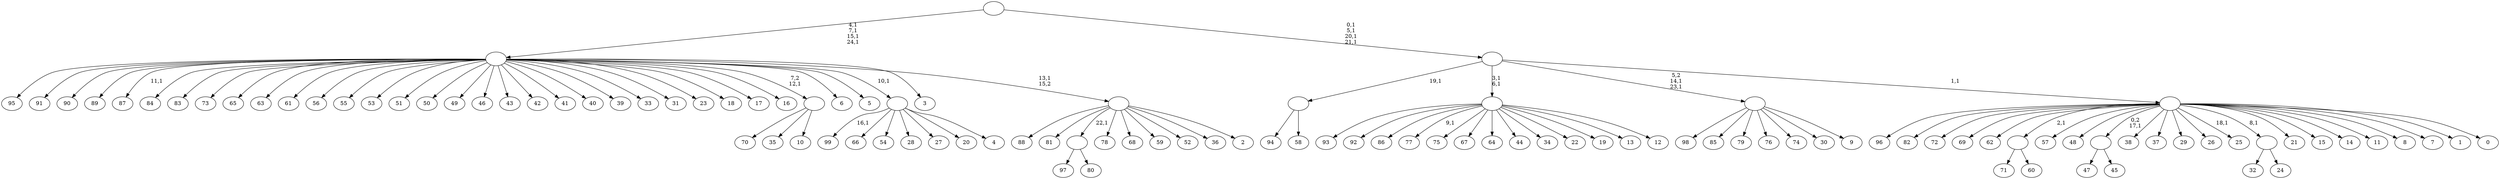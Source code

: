 digraph T {
	125 [label="99"]
	123 [label="98"]
	122 [label="97"]
	121 [label="96"]
	120 [label="95"]
	119 [label="94"]
	118 [label="93"]
	117 [label="92"]
	116 [label="91"]
	115 [label="90"]
	114 [label="89"]
	113 [label="88"]
	112 [label="87"]
	110 [label="86"]
	109 [label="85"]
	108 [label="84"]
	107 [label="83"]
	106 [label="82"]
	105 [label="81"]
	104 [label="80"]
	103 [label=""]
	102 [label="79"]
	101 [label="78"]
	100 [label="77"]
	98 [label="76"]
	97 [label="75"]
	96 [label="74"]
	95 [label="73"]
	94 [label="72"]
	93 [label="71"]
	92 [label="70"]
	91 [label="69"]
	90 [label="68"]
	89 [label="67"]
	88 [label="66"]
	87 [label="65"]
	86 [label="64"]
	85 [label="63"]
	84 [label="62"]
	83 [label="61"]
	82 [label="60"]
	81 [label=""]
	80 [label="59"]
	79 [label="58"]
	78 [label=""]
	77 [label="57"]
	76 [label="56"]
	75 [label="55"]
	74 [label="54"]
	73 [label="53"]
	72 [label="52"]
	71 [label="51"]
	70 [label="50"]
	69 [label="49"]
	68 [label="48"]
	67 [label="47"]
	66 [label="46"]
	65 [label="45"]
	64 [label=""]
	63 [label="44"]
	62 [label="43"]
	61 [label="42"]
	60 [label="41"]
	59 [label="40"]
	58 [label="39"]
	57 [label="38"]
	56 [label="37"]
	55 [label="36"]
	54 [label="35"]
	53 [label="34"]
	52 [label="33"]
	51 [label="32"]
	50 [label="31"]
	49 [label="30"]
	48 [label="29"]
	47 [label="28"]
	46 [label="27"]
	45 [label="26"]
	44 [label="25"]
	42 [label="24"]
	41 [label=""]
	40 [label="23"]
	39 [label="22"]
	38 [label="21"]
	37 [label="20"]
	36 [label="19"]
	35 [label="18"]
	34 [label="17"]
	33 [label="16"]
	32 [label="15"]
	31 [label="14"]
	30 [label="13"]
	29 [label="12"]
	28 [label=""]
	26 [label="11"]
	25 [label="10"]
	24 [label=""]
	23 [label="9"]
	22 [label=""]
	20 [label="8"]
	19 [label="7"]
	18 [label="6"]
	17 [label="5"]
	16 [label="4"]
	15 [label=""]
	14 [label="3"]
	13 [label="2"]
	12 [label=""]
	11 [label=""]
	7 [label="1"]
	6 [label="0"]
	5 [label=""]
	4 [label=""]
	0 [label=""]
	103 -> 122 [label=""]
	103 -> 104 [label=""]
	81 -> 93 [label=""]
	81 -> 82 [label=""]
	78 -> 119 [label=""]
	78 -> 79 [label=""]
	64 -> 67 [label=""]
	64 -> 65 [label=""]
	41 -> 51 [label=""]
	41 -> 42 [label=""]
	28 -> 100 [label="9,1"]
	28 -> 118 [label=""]
	28 -> 117 [label=""]
	28 -> 110 [label=""]
	28 -> 97 [label=""]
	28 -> 89 [label=""]
	28 -> 86 [label=""]
	28 -> 63 [label=""]
	28 -> 53 [label=""]
	28 -> 39 [label=""]
	28 -> 36 [label=""]
	28 -> 30 [label=""]
	28 -> 29 [label=""]
	24 -> 92 [label=""]
	24 -> 54 [label=""]
	24 -> 25 [label=""]
	22 -> 123 [label=""]
	22 -> 109 [label=""]
	22 -> 102 [label=""]
	22 -> 98 [label=""]
	22 -> 96 [label=""]
	22 -> 49 [label=""]
	22 -> 23 [label=""]
	15 -> 125 [label="16,1"]
	15 -> 88 [label=""]
	15 -> 74 [label=""]
	15 -> 47 [label=""]
	15 -> 46 [label=""]
	15 -> 37 [label=""]
	15 -> 16 [label=""]
	12 -> 113 [label=""]
	12 -> 105 [label=""]
	12 -> 103 [label="22,1"]
	12 -> 101 [label=""]
	12 -> 90 [label=""]
	12 -> 80 [label=""]
	12 -> 72 [label=""]
	12 -> 55 [label=""]
	12 -> 13 [label=""]
	11 -> 112 [label="11,1"]
	11 -> 120 [label=""]
	11 -> 116 [label=""]
	11 -> 115 [label=""]
	11 -> 114 [label=""]
	11 -> 108 [label=""]
	11 -> 107 [label=""]
	11 -> 95 [label=""]
	11 -> 87 [label=""]
	11 -> 85 [label=""]
	11 -> 83 [label=""]
	11 -> 76 [label=""]
	11 -> 75 [label=""]
	11 -> 73 [label=""]
	11 -> 71 [label=""]
	11 -> 70 [label=""]
	11 -> 69 [label=""]
	11 -> 66 [label=""]
	11 -> 62 [label=""]
	11 -> 61 [label=""]
	11 -> 60 [label=""]
	11 -> 59 [label=""]
	11 -> 58 [label=""]
	11 -> 52 [label=""]
	11 -> 50 [label=""]
	11 -> 40 [label=""]
	11 -> 35 [label=""]
	11 -> 34 [label=""]
	11 -> 33 [label=""]
	11 -> 24 [label="7,2\n12,1"]
	11 -> 18 [label=""]
	11 -> 17 [label=""]
	11 -> 15 [label="10,1"]
	11 -> 14 [label=""]
	11 -> 12 [label="13,1\n15,2"]
	5 -> 44 [label="18,1"]
	5 -> 121 [label=""]
	5 -> 106 [label=""]
	5 -> 94 [label=""]
	5 -> 91 [label=""]
	5 -> 84 [label=""]
	5 -> 81 [label="2,1"]
	5 -> 77 [label=""]
	5 -> 68 [label=""]
	5 -> 64 [label="0,2\n17,1"]
	5 -> 57 [label=""]
	5 -> 56 [label=""]
	5 -> 48 [label=""]
	5 -> 45 [label=""]
	5 -> 41 [label="8,1"]
	5 -> 38 [label=""]
	5 -> 32 [label=""]
	5 -> 31 [label=""]
	5 -> 26 [label=""]
	5 -> 20 [label=""]
	5 -> 19 [label=""]
	5 -> 7 [label=""]
	5 -> 6 [label=""]
	4 -> 22 [label="5,2\n14,1\n23,1"]
	4 -> 28 [label="3,1\n6,1"]
	4 -> 78 [label="19,1"]
	4 -> 5 [label="1,1"]
	0 -> 4 [label="0,1\n5,1\n20,1\n21,1"]
	0 -> 11 [label="4,1\n7,1\n15,1\n24,1"]
}
